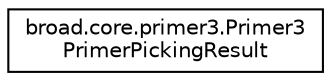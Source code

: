 digraph "Graphical Class Hierarchy"
{
  edge [fontname="Helvetica",fontsize="10",labelfontname="Helvetica",labelfontsize="10"];
  node [fontname="Helvetica",fontsize="10",shape=record];
  rankdir="LR";
  Node1 [label="broad.core.primer3.Primer3\lPrimerPickingResult",height=0.2,width=0.4,color="black", fillcolor="white", style="filled",URL="$interfacebroad_1_1core_1_1primer3_1_1_primer3_primer_picking_result.html"];
}
